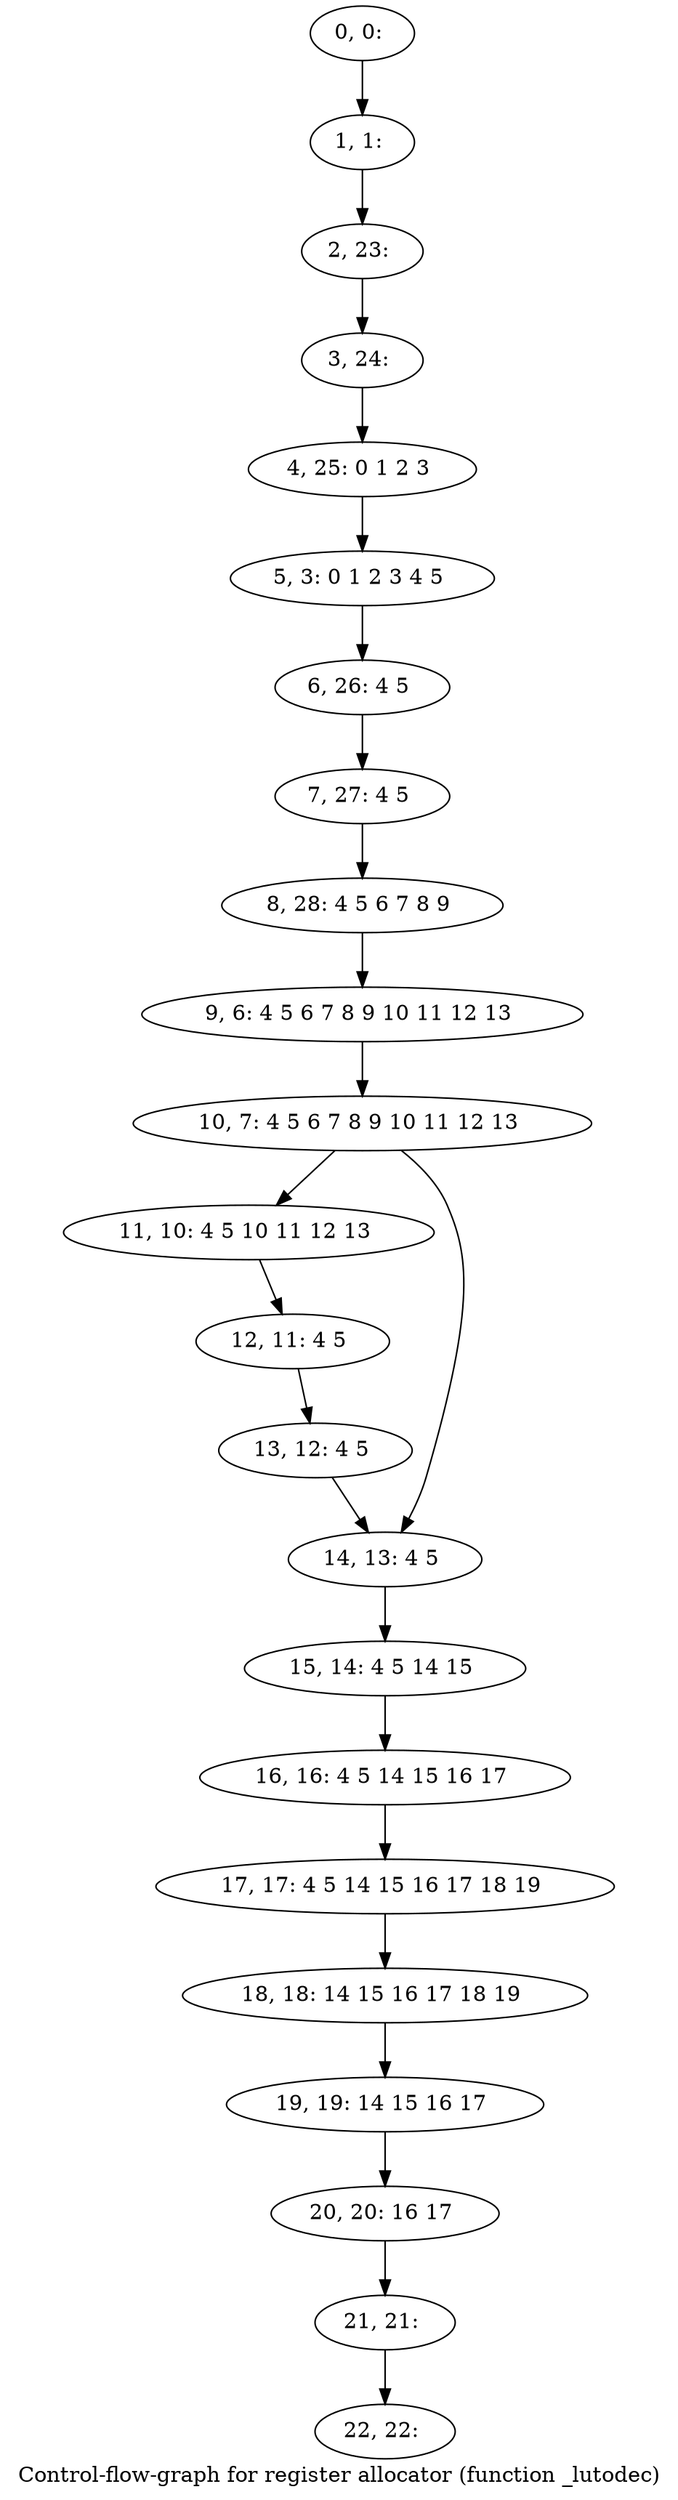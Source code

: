 digraph G {
graph [label="Control-flow-graph for register allocator (function _lutodec)"]
0[label="0, 0: "];
1[label="1, 1: "];
2[label="2, 23: "];
3[label="3, 24: "];
4[label="4, 25: 0 1 2 3 "];
5[label="5, 3: 0 1 2 3 4 5 "];
6[label="6, 26: 4 5 "];
7[label="7, 27: 4 5 "];
8[label="8, 28: 4 5 6 7 8 9 "];
9[label="9, 6: 4 5 6 7 8 9 10 11 12 13 "];
10[label="10, 7: 4 5 6 7 8 9 10 11 12 13 "];
11[label="11, 10: 4 5 10 11 12 13 "];
12[label="12, 11: 4 5 "];
13[label="13, 12: 4 5 "];
14[label="14, 13: 4 5 "];
15[label="15, 14: 4 5 14 15 "];
16[label="16, 16: 4 5 14 15 16 17 "];
17[label="17, 17: 4 5 14 15 16 17 18 19 "];
18[label="18, 18: 14 15 16 17 18 19 "];
19[label="19, 19: 14 15 16 17 "];
20[label="20, 20: 16 17 "];
21[label="21, 21: "];
22[label="22, 22: "];
0->1 ;
1->2 ;
2->3 ;
3->4 ;
4->5 ;
5->6 ;
6->7 ;
7->8 ;
8->9 ;
9->10 ;
10->11 ;
10->14 ;
11->12 ;
12->13 ;
13->14 ;
14->15 ;
15->16 ;
16->17 ;
17->18 ;
18->19 ;
19->20 ;
20->21 ;
21->22 ;
}
